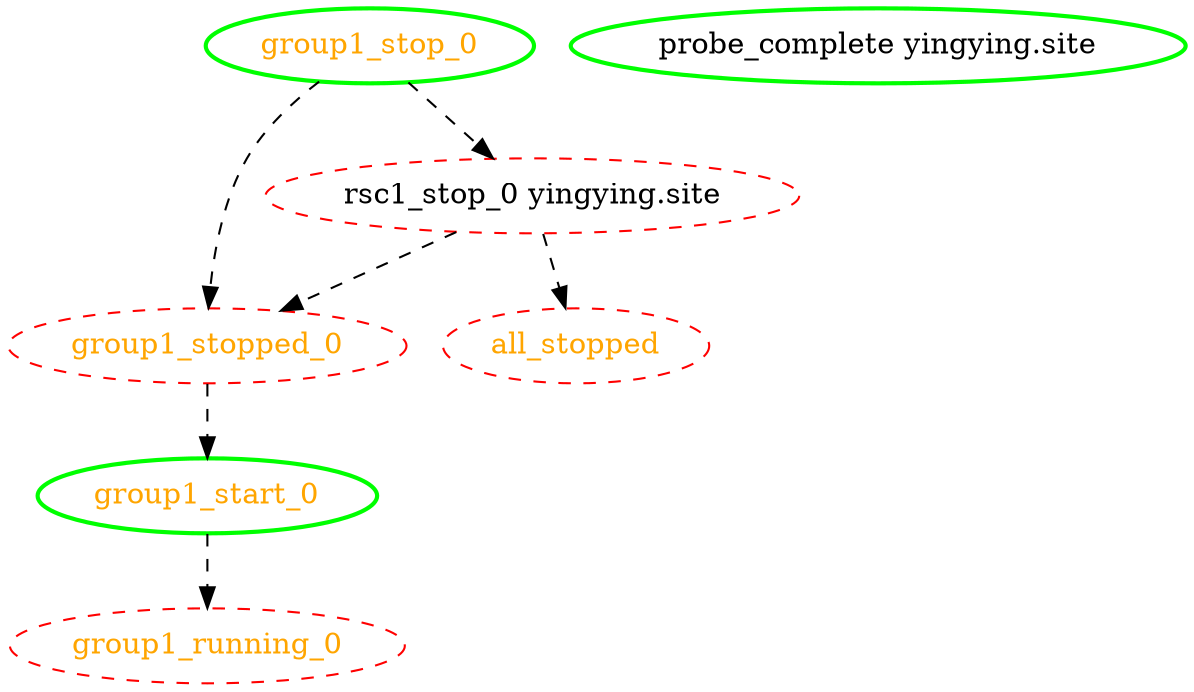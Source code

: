digraph "g" {
"all_stopped" [ style=dashed color="red" fontcolor="orange"]
"group1_running_0" [ style=dashed color="red" fontcolor="orange"]
"group1_start_0" -> "group1_running_0" [ style = dashed]
"group1_start_0" [ style=bold color="green" fontcolor="orange"]
"group1_stop_0" -> "group1_stopped_0" [ style = dashed]
"group1_stop_0" -> "rsc1_stop_0 yingying.site" [ style = dashed]
"group1_stop_0" [ style=bold color="green" fontcolor="orange"]
"group1_stopped_0" -> "group1_start_0" [ style = dashed]
"group1_stopped_0" [ style=dashed color="red" fontcolor="orange"]
"probe_complete yingying.site" [ style=bold color="green" fontcolor="black"]
"rsc1_stop_0 yingying.site" -> "all_stopped" [ style = dashed]
"rsc1_stop_0 yingying.site" -> "group1_stopped_0" [ style = dashed]
"rsc1_stop_0 yingying.site" [ style=dashed color="red" fontcolor="black"]
}

